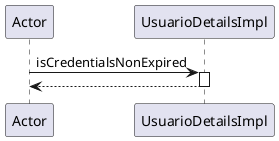 @startuml
participant Actor
Actor -> UsuarioDetailsImpl : isCredentialsNonExpired
activate UsuarioDetailsImpl
return
@enduml